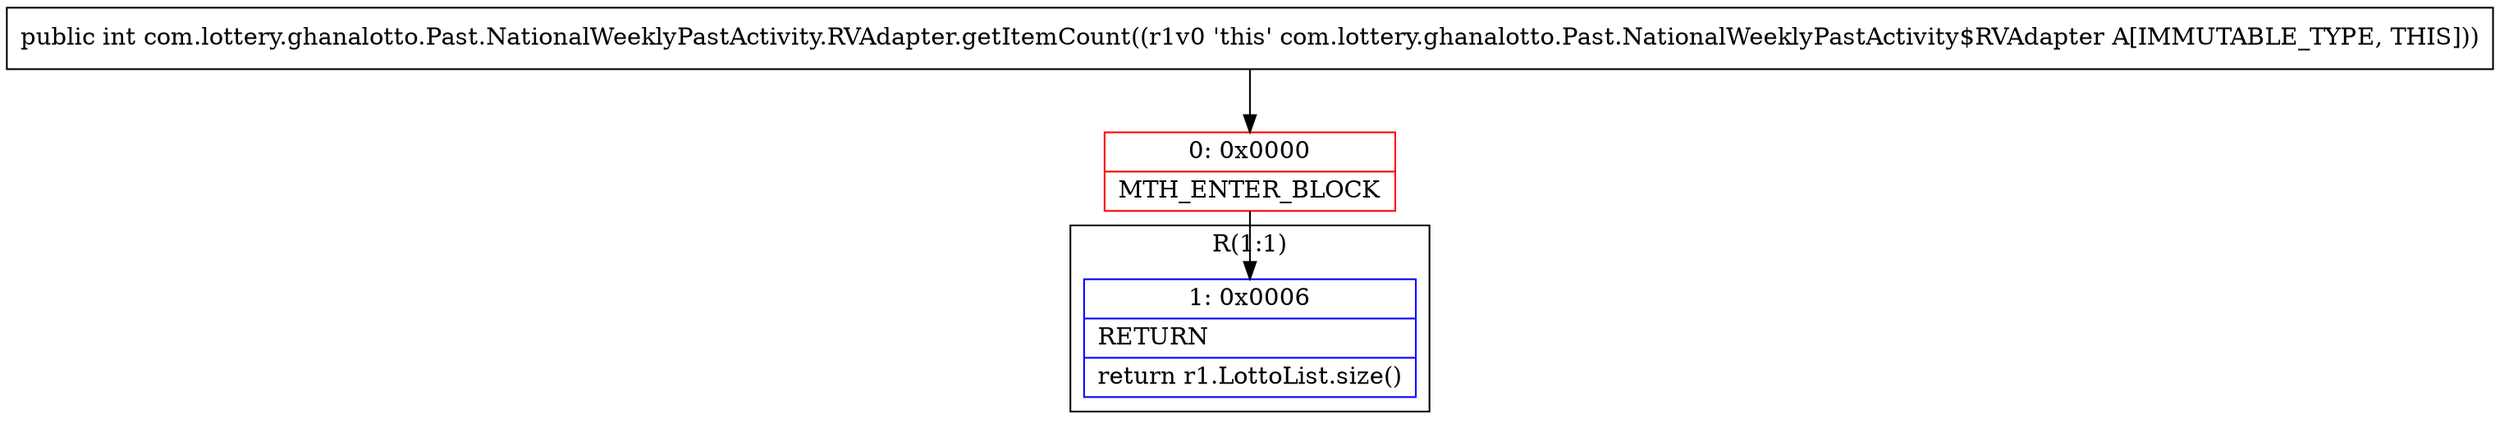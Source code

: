 digraph "CFG forcom.lottery.ghanalotto.Past.NationalWeeklyPastActivity.RVAdapter.getItemCount()I" {
subgraph cluster_Region_2097048042 {
label = "R(1:1)";
node [shape=record,color=blue];
Node_1 [shape=record,label="{1\:\ 0x0006|RETURN\l|return r1.LottoList.size()\l}"];
}
Node_0 [shape=record,color=red,label="{0\:\ 0x0000|MTH_ENTER_BLOCK\l}"];
MethodNode[shape=record,label="{public int com.lottery.ghanalotto.Past.NationalWeeklyPastActivity.RVAdapter.getItemCount((r1v0 'this' com.lottery.ghanalotto.Past.NationalWeeklyPastActivity$RVAdapter A[IMMUTABLE_TYPE, THIS])) }"];
MethodNode -> Node_0;
Node_0 -> Node_1;
}

